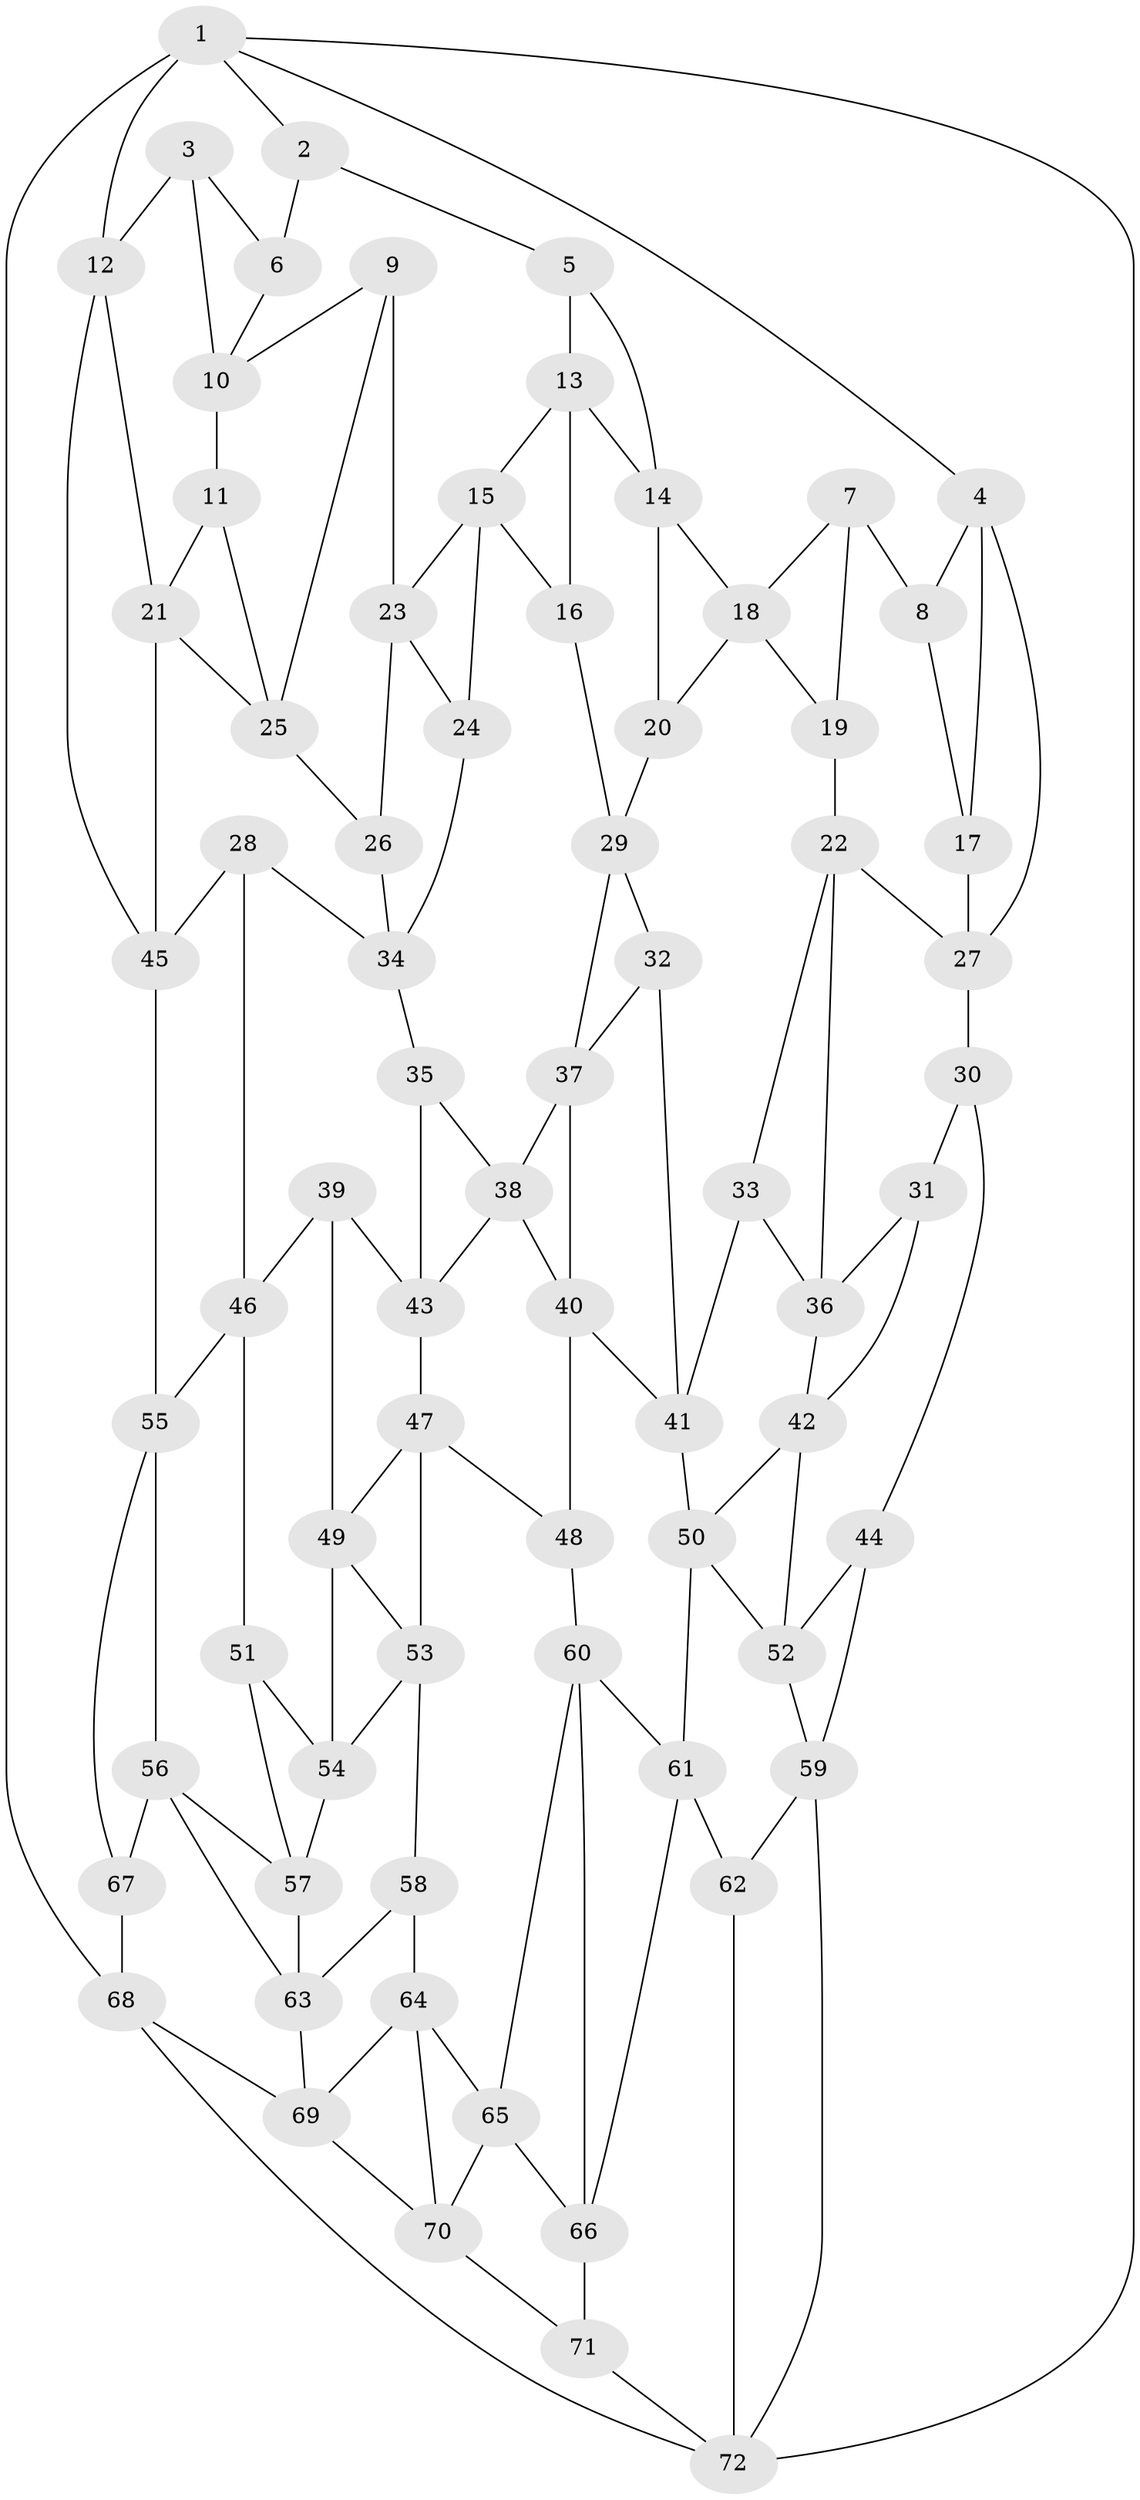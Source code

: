 // original degree distribution, {3: 0.020833333333333332, 6: 0.20833333333333334, 4: 0.20833333333333334, 5: 0.5625}
// Generated by graph-tools (version 1.1) at 2025/03/03/09/25 03:03:19]
// undirected, 72 vertices, 131 edges
graph export_dot {
graph [start="1"]
  node [color=gray90,style=filled];
  1;
  2;
  3;
  4;
  5;
  6;
  7;
  8;
  9;
  10;
  11;
  12;
  13;
  14;
  15;
  16;
  17;
  18;
  19;
  20;
  21;
  22;
  23;
  24;
  25;
  26;
  27;
  28;
  29;
  30;
  31;
  32;
  33;
  34;
  35;
  36;
  37;
  38;
  39;
  40;
  41;
  42;
  43;
  44;
  45;
  46;
  47;
  48;
  49;
  50;
  51;
  52;
  53;
  54;
  55;
  56;
  57;
  58;
  59;
  60;
  61;
  62;
  63;
  64;
  65;
  66;
  67;
  68;
  69;
  70;
  71;
  72;
  1 -- 2 [weight=1.0];
  1 -- 4 [weight=1.0];
  1 -- 12 [weight=2.0];
  1 -- 68 [weight=1.0];
  1 -- 72 [weight=1.0];
  2 -- 5 [weight=1.0];
  2 -- 6 [weight=1.0];
  3 -- 6 [weight=1.0];
  3 -- 10 [weight=1.0];
  3 -- 12 [weight=1.0];
  4 -- 8 [weight=1.0];
  4 -- 17 [weight=1.0];
  4 -- 27 [weight=1.0];
  5 -- 13 [weight=1.0];
  5 -- 14 [weight=1.0];
  6 -- 10 [weight=1.0];
  7 -- 8 [weight=2.0];
  7 -- 18 [weight=1.0];
  7 -- 19 [weight=1.0];
  8 -- 17 [weight=1.0];
  9 -- 10 [weight=1.0];
  9 -- 23 [weight=1.0];
  9 -- 25 [weight=1.0];
  10 -- 11 [weight=1.0];
  11 -- 21 [weight=1.0];
  11 -- 25 [weight=1.0];
  12 -- 21 [weight=1.0];
  12 -- 45 [weight=1.0];
  13 -- 14 [weight=1.0];
  13 -- 15 [weight=1.0];
  13 -- 16 [weight=1.0];
  14 -- 18 [weight=1.0];
  14 -- 20 [weight=1.0];
  15 -- 16 [weight=1.0];
  15 -- 23 [weight=1.0];
  15 -- 24 [weight=1.0];
  16 -- 29 [weight=1.0];
  17 -- 27 [weight=2.0];
  18 -- 19 [weight=1.0];
  18 -- 20 [weight=1.0];
  19 -- 22 [weight=1.0];
  20 -- 29 [weight=1.0];
  21 -- 25 [weight=1.0];
  21 -- 45 [weight=1.0];
  22 -- 27 [weight=1.0];
  22 -- 33 [weight=1.0];
  22 -- 36 [weight=1.0];
  23 -- 24 [weight=1.0];
  23 -- 26 [weight=1.0];
  24 -- 34 [weight=1.0];
  25 -- 26 [weight=1.0];
  26 -- 34 [weight=1.0];
  27 -- 30 [weight=2.0];
  28 -- 34 [weight=1.0];
  28 -- 45 [weight=1.0];
  28 -- 46 [weight=1.0];
  29 -- 32 [weight=1.0];
  29 -- 37 [weight=1.0];
  30 -- 31 [weight=1.0];
  30 -- 44 [weight=1.0];
  31 -- 36 [weight=1.0];
  31 -- 42 [weight=1.0];
  32 -- 37 [weight=1.0];
  32 -- 41 [weight=1.0];
  33 -- 36 [weight=1.0];
  33 -- 41 [weight=1.0];
  34 -- 35 [weight=1.0];
  35 -- 38 [weight=1.0];
  35 -- 43 [weight=1.0];
  36 -- 42 [weight=1.0];
  37 -- 38 [weight=1.0];
  37 -- 40 [weight=1.0];
  38 -- 40 [weight=1.0];
  38 -- 43 [weight=1.0];
  39 -- 43 [weight=1.0];
  39 -- 46 [weight=1.0];
  39 -- 49 [weight=1.0];
  40 -- 41 [weight=1.0];
  40 -- 48 [weight=1.0];
  41 -- 50 [weight=1.0];
  42 -- 50 [weight=1.0];
  42 -- 52 [weight=1.0];
  43 -- 47 [weight=1.0];
  44 -- 52 [weight=1.0];
  44 -- 59 [weight=2.0];
  45 -- 55 [weight=1.0];
  46 -- 51 [weight=1.0];
  46 -- 55 [weight=1.0];
  47 -- 48 [weight=1.0];
  47 -- 49 [weight=1.0];
  47 -- 53 [weight=1.0];
  48 -- 60 [weight=1.0];
  49 -- 53 [weight=1.0];
  49 -- 54 [weight=1.0];
  50 -- 52 [weight=1.0];
  50 -- 61 [weight=1.0];
  51 -- 54 [weight=1.0];
  51 -- 57 [weight=1.0];
  52 -- 59 [weight=1.0];
  53 -- 54 [weight=1.0];
  53 -- 58 [weight=1.0];
  54 -- 57 [weight=1.0];
  55 -- 56 [weight=1.0];
  55 -- 67 [weight=1.0];
  56 -- 57 [weight=1.0];
  56 -- 63 [weight=1.0];
  56 -- 67 [weight=1.0];
  57 -- 63 [weight=1.0];
  58 -- 63 [weight=1.0];
  58 -- 64 [weight=1.0];
  59 -- 62 [weight=2.0];
  59 -- 72 [weight=1.0];
  60 -- 61 [weight=1.0];
  60 -- 65 [weight=1.0];
  60 -- 66 [weight=1.0];
  61 -- 62 [weight=1.0];
  61 -- 66 [weight=1.0];
  62 -- 72 [weight=1.0];
  63 -- 69 [weight=1.0];
  64 -- 65 [weight=1.0];
  64 -- 69 [weight=1.0];
  64 -- 70 [weight=1.0];
  65 -- 66 [weight=1.0];
  65 -- 70 [weight=1.0];
  66 -- 71 [weight=1.0];
  67 -- 68 [weight=2.0];
  68 -- 69 [weight=1.0];
  68 -- 72 [weight=1.0];
  69 -- 70 [weight=1.0];
  70 -- 71 [weight=1.0];
  71 -- 72 [weight=1.0];
}
